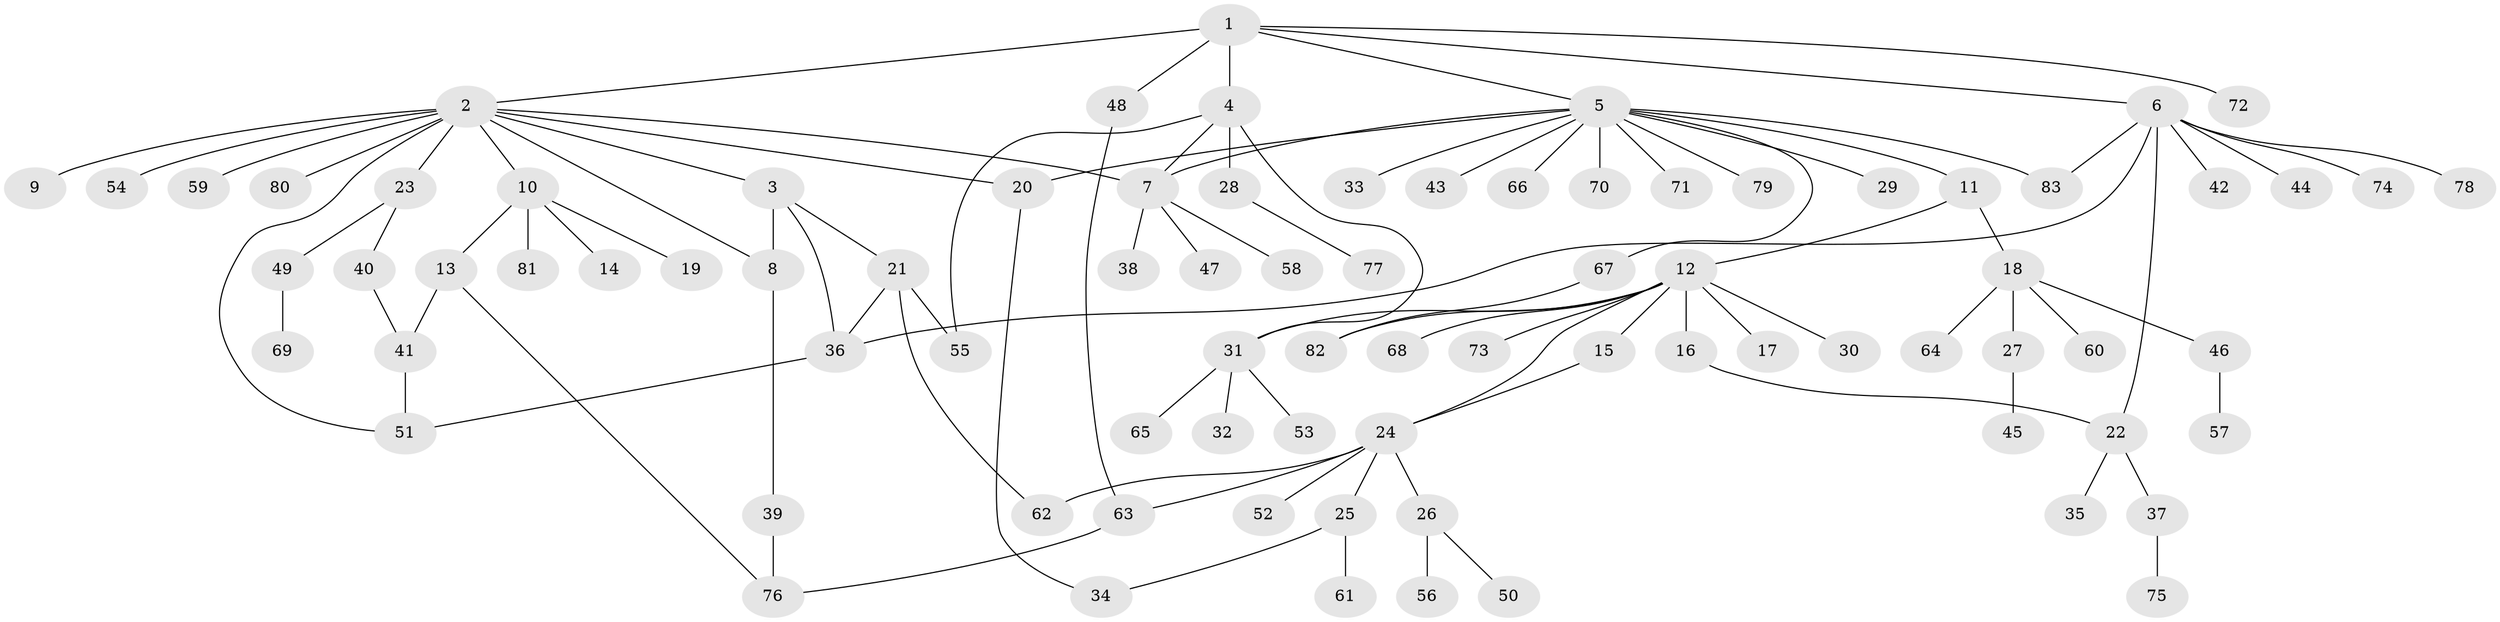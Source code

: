// original degree distribution, {11: 0.014492753623188406, 13: 0.007246376811594203, 8: 0.014492753623188406, 3: 0.11594202898550725, 14: 0.007246376811594203, 9: 0.007246376811594203, 7: 0.007246376811594203, 2: 0.2463768115942029, 6: 0.021739130434782608, 4: 0.043478260869565216, 1: 0.5072463768115942, 5: 0.007246376811594203}
// Generated by graph-tools (version 1.1) at 2025/50/03/04/25 22:50:09]
// undirected, 83 vertices, 102 edges
graph export_dot {
  node [color=gray90,style=filled];
  1;
  2;
  3;
  4;
  5;
  6;
  7;
  8;
  9;
  10;
  11;
  12;
  13;
  14;
  15;
  16;
  17;
  18;
  19;
  20;
  21;
  22;
  23;
  24;
  25;
  26;
  27;
  28;
  29;
  30;
  31;
  32;
  33;
  34;
  35;
  36;
  37;
  38;
  39;
  40;
  41;
  42;
  43;
  44;
  45;
  46;
  47;
  48;
  49;
  50;
  51;
  52;
  53;
  54;
  55;
  56;
  57;
  58;
  59;
  60;
  61;
  62;
  63;
  64;
  65;
  66;
  67;
  68;
  69;
  70;
  71;
  72;
  73;
  74;
  75;
  76;
  77;
  78;
  79;
  80;
  81;
  82;
  83;
  1 -- 2 [weight=1.0];
  1 -- 4 [weight=5.0];
  1 -- 5 [weight=1.0];
  1 -- 6 [weight=1.0];
  1 -- 48 [weight=1.0];
  1 -- 72 [weight=1.0];
  2 -- 3 [weight=1.0];
  2 -- 7 [weight=1.0];
  2 -- 8 [weight=1.0];
  2 -- 9 [weight=1.0];
  2 -- 10 [weight=1.0];
  2 -- 20 [weight=1.0];
  2 -- 23 [weight=1.0];
  2 -- 51 [weight=1.0];
  2 -- 54 [weight=1.0];
  2 -- 59 [weight=1.0];
  2 -- 80 [weight=1.0];
  3 -- 8 [weight=4.0];
  3 -- 21 [weight=1.0];
  3 -- 36 [weight=1.0];
  4 -- 7 [weight=1.0];
  4 -- 28 [weight=1.0];
  4 -- 31 [weight=1.0];
  4 -- 55 [weight=1.0];
  5 -- 7 [weight=1.0];
  5 -- 11 [weight=1.0];
  5 -- 20 [weight=1.0];
  5 -- 29 [weight=1.0];
  5 -- 33 [weight=1.0];
  5 -- 43 [weight=1.0];
  5 -- 66 [weight=1.0];
  5 -- 67 [weight=1.0];
  5 -- 70 [weight=1.0];
  5 -- 71 [weight=1.0];
  5 -- 79 [weight=1.0];
  5 -- 83 [weight=1.0];
  6 -- 22 [weight=1.0];
  6 -- 36 [weight=1.0];
  6 -- 42 [weight=1.0];
  6 -- 44 [weight=1.0];
  6 -- 74 [weight=1.0];
  6 -- 78 [weight=1.0];
  6 -- 83 [weight=1.0];
  7 -- 38 [weight=1.0];
  7 -- 47 [weight=1.0];
  7 -- 58 [weight=1.0];
  8 -- 39 [weight=1.0];
  10 -- 13 [weight=1.0];
  10 -- 14 [weight=1.0];
  10 -- 19 [weight=1.0];
  10 -- 81 [weight=1.0];
  11 -- 12 [weight=1.0];
  11 -- 18 [weight=1.0];
  12 -- 15 [weight=1.0];
  12 -- 16 [weight=1.0];
  12 -- 17 [weight=1.0];
  12 -- 24 [weight=1.0];
  12 -- 30 [weight=1.0];
  12 -- 31 [weight=1.0];
  12 -- 68 [weight=1.0];
  12 -- 73 [weight=1.0];
  12 -- 82 [weight=1.0];
  13 -- 41 [weight=1.0];
  13 -- 76 [weight=1.0];
  15 -- 24 [weight=1.0];
  16 -- 22 [weight=1.0];
  18 -- 27 [weight=1.0];
  18 -- 46 [weight=1.0];
  18 -- 60 [weight=1.0];
  18 -- 64 [weight=1.0];
  20 -- 34 [weight=1.0];
  21 -- 36 [weight=2.0];
  21 -- 55 [weight=1.0];
  21 -- 62 [weight=1.0];
  22 -- 35 [weight=1.0];
  22 -- 37 [weight=1.0];
  23 -- 40 [weight=1.0];
  23 -- 49 [weight=1.0];
  24 -- 25 [weight=1.0];
  24 -- 26 [weight=1.0];
  24 -- 52 [weight=1.0];
  24 -- 62 [weight=1.0];
  24 -- 63 [weight=1.0];
  25 -- 34 [weight=1.0];
  25 -- 61 [weight=2.0];
  26 -- 50 [weight=1.0];
  26 -- 56 [weight=1.0];
  27 -- 45 [weight=1.0];
  28 -- 77 [weight=1.0];
  31 -- 32 [weight=1.0];
  31 -- 53 [weight=1.0];
  31 -- 65 [weight=1.0];
  36 -- 51 [weight=1.0];
  37 -- 75 [weight=1.0];
  39 -- 76 [weight=1.0];
  40 -- 41 [weight=1.0];
  41 -- 51 [weight=2.0];
  46 -- 57 [weight=1.0];
  48 -- 63 [weight=1.0];
  49 -- 69 [weight=1.0];
  63 -- 76 [weight=1.0];
  67 -- 82 [weight=1.0];
}
